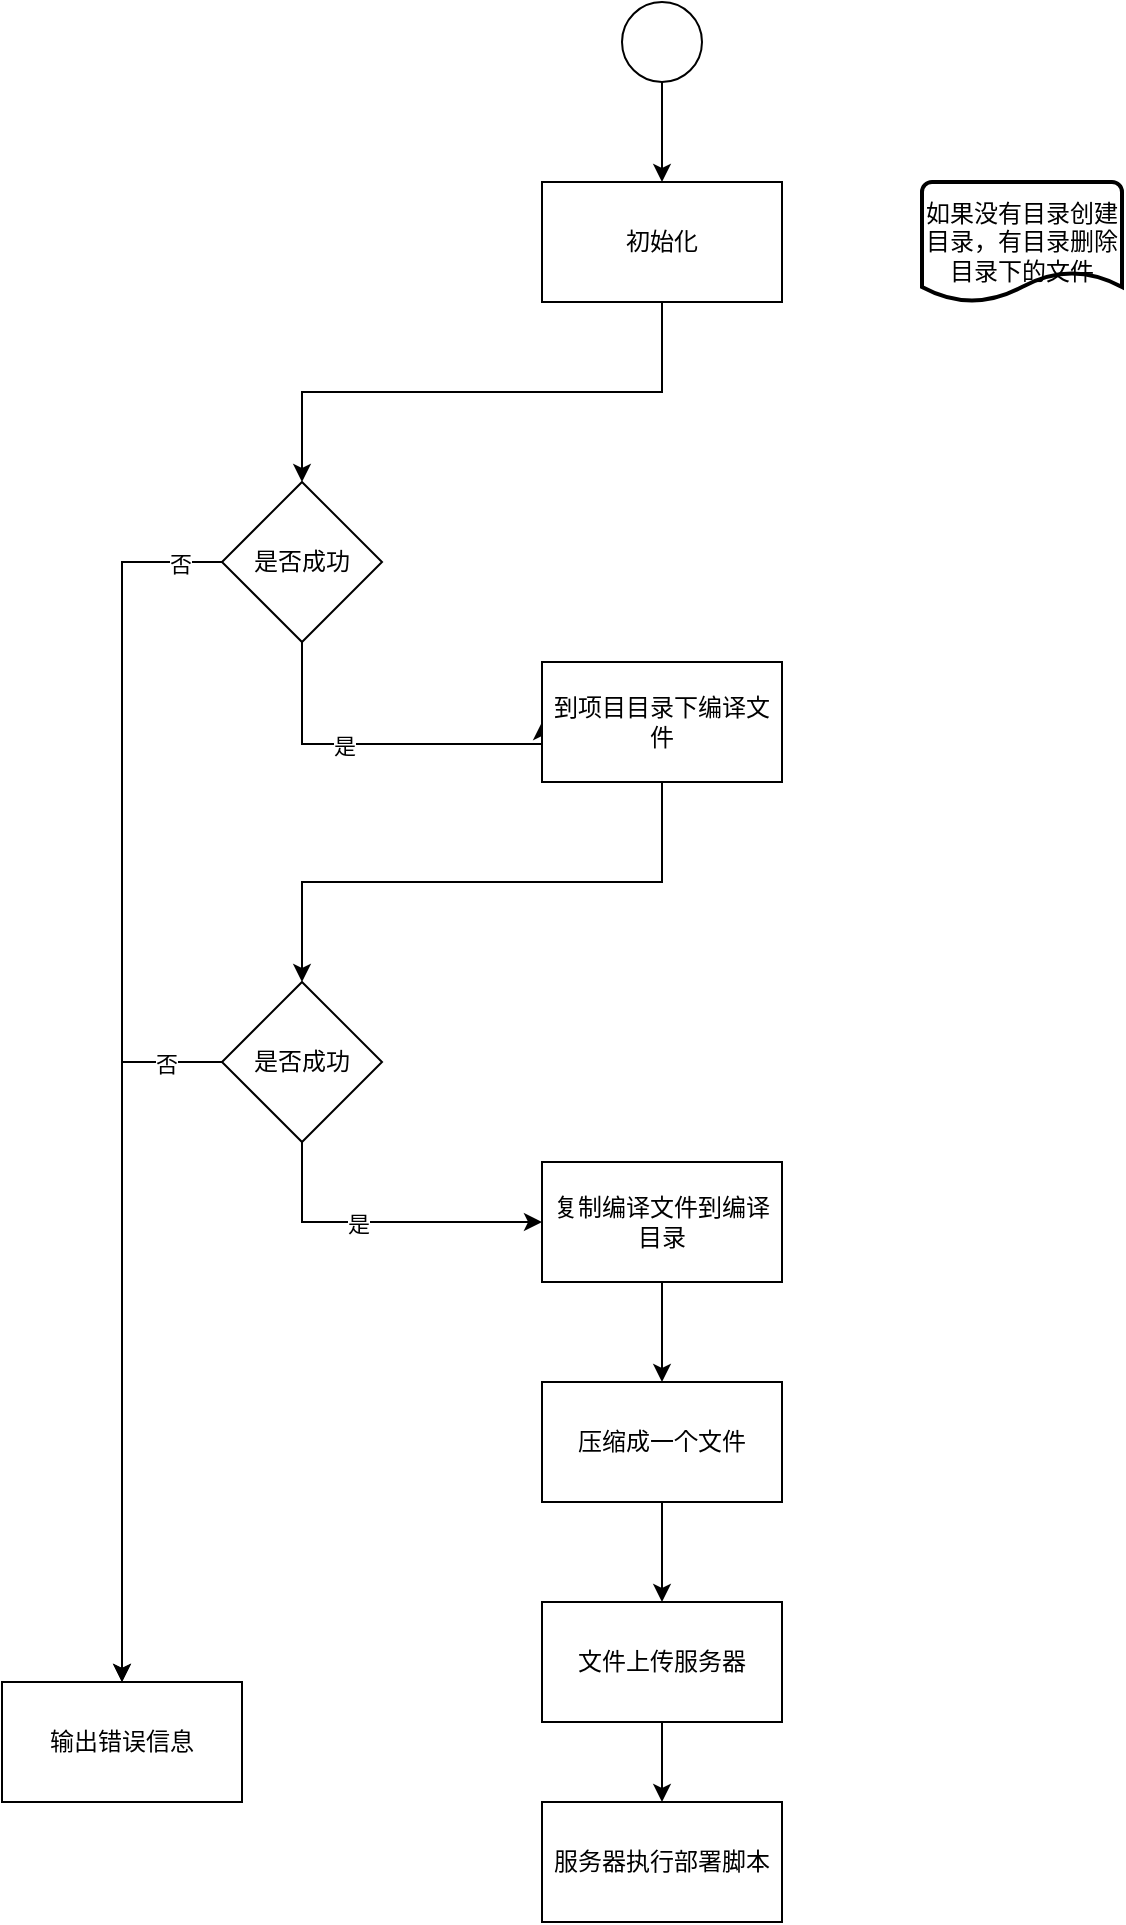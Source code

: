 <mxfile version="22.1.11" type="github">
  <diagram id="C5RBs43oDa-KdzZeNtuy" name="Page-1">
    <mxGraphModel dx="2261" dy="738" grid="1" gridSize="10" guides="1" tooltips="1" connect="1" arrows="1" fold="1" page="1" pageScale="1" pageWidth="827" pageHeight="1169" math="0" shadow="0">
      <root>
        <mxCell id="WIyWlLk6GJQsqaUBKTNV-0" />
        <mxCell id="WIyWlLk6GJQsqaUBKTNV-1" parent="WIyWlLk6GJQsqaUBKTNV-0" />
        <mxCell id="C_FbvYTQxb7XPv14X7Yr-6" value="" style="edgeStyle=orthogonalEdgeStyle;rounded=0;orthogonalLoop=1;jettySize=auto;html=1;" edge="1" parent="WIyWlLk6GJQsqaUBKTNV-1" source="C_FbvYTQxb7XPv14X7Yr-0" target="C_FbvYTQxb7XPv14X7Yr-5">
          <mxGeometry relative="1" as="geometry" />
        </mxCell>
        <mxCell id="C_FbvYTQxb7XPv14X7Yr-0" value="" style="verticalLabelPosition=bottom;verticalAlign=top;html=1;shape=mxgraph.flowchart.on-page_reference;" vertex="1" parent="WIyWlLk6GJQsqaUBKTNV-1">
          <mxGeometry x="300" y="80" width="40" height="40" as="geometry" />
        </mxCell>
        <mxCell id="C_FbvYTQxb7XPv14X7Yr-9" value="" style="edgeStyle=orthogonalEdgeStyle;rounded=0;orthogonalLoop=1;jettySize=auto;html=1;exitX=0.5;exitY=1;exitDx=0;exitDy=0;" edge="1" parent="WIyWlLk6GJQsqaUBKTNV-1" source="C_FbvYTQxb7XPv14X7Yr-5" target="C_FbvYTQxb7XPv14X7Yr-8">
          <mxGeometry relative="1" as="geometry" />
        </mxCell>
        <mxCell id="C_FbvYTQxb7XPv14X7Yr-5" value="初始化" style="whiteSpace=wrap;html=1;verticalAlign=middle;" vertex="1" parent="WIyWlLk6GJQsqaUBKTNV-1">
          <mxGeometry x="260" y="170" width="120" height="60" as="geometry" />
        </mxCell>
        <mxCell id="C_FbvYTQxb7XPv14X7Yr-11" value="" style="edgeStyle=orthogonalEdgeStyle;rounded=0;orthogonalLoop=1;jettySize=auto;html=1;entryX=0;entryY=0.5;entryDx=0;entryDy=0;exitX=0.5;exitY=1;exitDx=0;exitDy=0;" edge="1" parent="WIyWlLk6GJQsqaUBKTNV-1" source="C_FbvYTQxb7XPv14X7Yr-8" target="C_FbvYTQxb7XPv14X7Yr-10">
          <mxGeometry relative="1" as="geometry">
            <Array as="points">
              <mxPoint x="140" y="451" />
            </Array>
          </mxGeometry>
        </mxCell>
        <mxCell id="C_FbvYTQxb7XPv14X7Yr-12" value="是" style="edgeLabel;html=1;align=center;verticalAlign=middle;resizable=0;points=[];" vertex="1" connectable="0" parent="C_FbvYTQxb7XPv14X7Yr-11">
          <mxGeometry x="-0.213" y="-1" relative="1" as="geometry">
            <mxPoint as="offset" />
          </mxGeometry>
        </mxCell>
        <mxCell id="C_FbvYTQxb7XPv14X7Yr-27" style="edgeStyle=orthogonalEdgeStyle;rounded=0;orthogonalLoop=1;jettySize=auto;html=1;entryX=0.5;entryY=0;entryDx=0;entryDy=0;" edge="1" parent="WIyWlLk6GJQsqaUBKTNV-1" source="C_FbvYTQxb7XPv14X7Yr-8" target="C_FbvYTQxb7XPv14X7Yr-28">
          <mxGeometry relative="1" as="geometry">
            <mxPoint x="50" y="920" as="targetPoint" />
            <Array as="points">
              <mxPoint x="50" y="360" />
            </Array>
          </mxGeometry>
        </mxCell>
        <mxCell id="C_FbvYTQxb7XPv14X7Yr-31" value="否" style="edgeLabel;html=1;align=center;verticalAlign=middle;resizable=0;points=[];" vertex="1" connectable="0" parent="C_FbvYTQxb7XPv14X7Yr-27">
          <mxGeometry x="-0.931" y="1" relative="1" as="geometry">
            <mxPoint as="offset" />
          </mxGeometry>
        </mxCell>
        <mxCell id="C_FbvYTQxb7XPv14X7Yr-8" value="是否成功" style="rhombus;whiteSpace=wrap;html=1;" vertex="1" parent="WIyWlLk6GJQsqaUBKTNV-1">
          <mxGeometry x="100" y="320" width="80" height="80" as="geometry" />
        </mxCell>
        <mxCell id="C_FbvYTQxb7XPv14X7Yr-15" value="" style="edgeStyle=orthogonalEdgeStyle;rounded=0;orthogonalLoop=1;jettySize=auto;html=1;exitX=0.5;exitY=1;exitDx=0;exitDy=0;" edge="1" parent="WIyWlLk6GJQsqaUBKTNV-1" source="C_FbvYTQxb7XPv14X7Yr-10" target="C_FbvYTQxb7XPv14X7Yr-14">
          <mxGeometry relative="1" as="geometry" />
        </mxCell>
        <mxCell id="C_FbvYTQxb7XPv14X7Yr-10" value="到项目目录下编译文件" style="whiteSpace=wrap;html=1;" vertex="1" parent="WIyWlLk6GJQsqaUBKTNV-1">
          <mxGeometry x="260" y="410" width="120" height="60" as="geometry" />
        </mxCell>
        <mxCell id="C_FbvYTQxb7XPv14X7Yr-13" value="如果没有目录创建目录，有目录删除目录下的文件" style="strokeWidth=2;html=1;shape=mxgraph.flowchart.document2;whiteSpace=wrap;size=0.25;" vertex="1" parent="WIyWlLk6GJQsqaUBKTNV-1">
          <mxGeometry x="450" y="170" width="100" height="60" as="geometry" />
        </mxCell>
        <mxCell id="C_FbvYTQxb7XPv14X7Yr-19" value="" style="edgeStyle=orthogonalEdgeStyle;rounded=0;orthogonalLoop=1;jettySize=auto;html=1;entryX=0;entryY=0.5;entryDx=0;entryDy=0;" edge="1" parent="WIyWlLk6GJQsqaUBKTNV-1" source="C_FbvYTQxb7XPv14X7Yr-14" target="C_FbvYTQxb7XPv14X7Yr-18">
          <mxGeometry relative="1" as="geometry">
            <mxPoint x="220" y="670" as="targetPoint" />
            <Array as="points">
              <mxPoint x="140" y="690" />
            </Array>
          </mxGeometry>
        </mxCell>
        <mxCell id="C_FbvYTQxb7XPv14X7Yr-20" value="是" style="edgeLabel;html=1;align=center;verticalAlign=middle;resizable=0;points=[];" vertex="1" connectable="0" parent="C_FbvYTQxb7XPv14X7Yr-19">
          <mxGeometry x="-0.159" y="-1" relative="1" as="geometry">
            <mxPoint as="offset" />
          </mxGeometry>
        </mxCell>
        <mxCell id="C_FbvYTQxb7XPv14X7Yr-30" style="edgeStyle=orthogonalEdgeStyle;rounded=0;orthogonalLoop=1;jettySize=auto;html=1;entryX=0.5;entryY=0;entryDx=0;entryDy=0;" edge="1" parent="WIyWlLk6GJQsqaUBKTNV-1" source="C_FbvYTQxb7XPv14X7Yr-14" target="C_FbvYTQxb7XPv14X7Yr-28">
          <mxGeometry relative="1" as="geometry">
            <Array as="points">
              <mxPoint x="50" y="610" />
            </Array>
          </mxGeometry>
        </mxCell>
        <mxCell id="C_FbvYTQxb7XPv14X7Yr-32" value="否" style="edgeLabel;html=1;align=center;verticalAlign=middle;resizable=0;points=[];" vertex="1" connectable="0" parent="C_FbvYTQxb7XPv14X7Yr-30">
          <mxGeometry x="-0.844" y="1" relative="1" as="geometry">
            <mxPoint as="offset" />
          </mxGeometry>
        </mxCell>
        <mxCell id="C_FbvYTQxb7XPv14X7Yr-14" value="是否成功" style="rhombus;whiteSpace=wrap;html=1;" vertex="1" parent="WIyWlLk6GJQsqaUBKTNV-1">
          <mxGeometry x="100" y="570" width="80" height="80" as="geometry" />
        </mxCell>
        <mxCell id="C_FbvYTQxb7XPv14X7Yr-22" value="" style="edgeStyle=orthogonalEdgeStyle;rounded=0;orthogonalLoop=1;jettySize=auto;html=1;" edge="1" parent="WIyWlLk6GJQsqaUBKTNV-1" source="C_FbvYTQxb7XPv14X7Yr-18" target="C_FbvYTQxb7XPv14X7Yr-21">
          <mxGeometry relative="1" as="geometry" />
        </mxCell>
        <mxCell id="C_FbvYTQxb7XPv14X7Yr-18" value="复制编译文件到编译目录" style="whiteSpace=wrap;html=1;" vertex="1" parent="WIyWlLk6GJQsqaUBKTNV-1">
          <mxGeometry x="260" y="660" width="120" height="60" as="geometry" />
        </mxCell>
        <mxCell id="C_FbvYTQxb7XPv14X7Yr-24" value="" style="edgeStyle=orthogonalEdgeStyle;rounded=0;orthogonalLoop=1;jettySize=auto;html=1;" edge="1" parent="WIyWlLk6GJQsqaUBKTNV-1" source="C_FbvYTQxb7XPv14X7Yr-21" target="C_FbvYTQxb7XPv14X7Yr-23">
          <mxGeometry relative="1" as="geometry" />
        </mxCell>
        <mxCell id="C_FbvYTQxb7XPv14X7Yr-21" value="压缩成一个文件" style="whiteSpace=wrap;html=1;" vertex="1" parent="WIyWlLk6GJQsqaUBKTNV-1">
          <mxGeometry x="260" y="770" width="120" height="60" as="geometry" />
        </mxCell>
        <mxCell id="C_FbvYTQxb7XPv14X7Yr-26" value="" style="edgeStyle=orthogonalEdgeStyle;rounded=0;orthogonalLoop=1;jettySize=auto;html=1;" edge="1" parent="WIyWlLk6GJQsqaUBKTNV-1" source="C_FbvYTQxb7XPv14X7Yr-23" target="C_FbvYTQxb7XPv14X7Yr-25">
          <mxGeometry relative="1" as="geometry" />
        </mxCell>
        <mxCell id="C_FbvYTQxb7XPv14X7Yr-23" value="文件上传服务器" style="whiteSpace=wrap;html=1;" vertex="1" parent="WIyWlLk6GJQsqaUBKTNV-1">
          <mxGeometry x="260" y="880" width="120" height="60" as="geometry" />
        </mxCell>
        <mxCell id="C_FbvYTQxb7XPv14X7Yr-25" value="服务器执行部署脚本" style="whiteSpace=wrap;html=1;" vertex="1" parent="WIyWlLk6GJQsqaUBKTNV-1">
          <mxGeometry x="260" y="980" width="120" height="60" as="geometry" />
        </mxCell>
        <mxCell id="C_FbvYTQxb7XPv14X7Yr-28" value="输出错误信息" style="whiteSpace=wrap;html=1;" vertex="1" parent="WIyWlLk6GJQsqaUBKTNV-1">
          <mxGeometry x="-10" y="920" width="120" height="60" as="geometry" />
        </mxCell>
      </root>
    </mxGraphModel>
  </diagram>
</mxfile>
